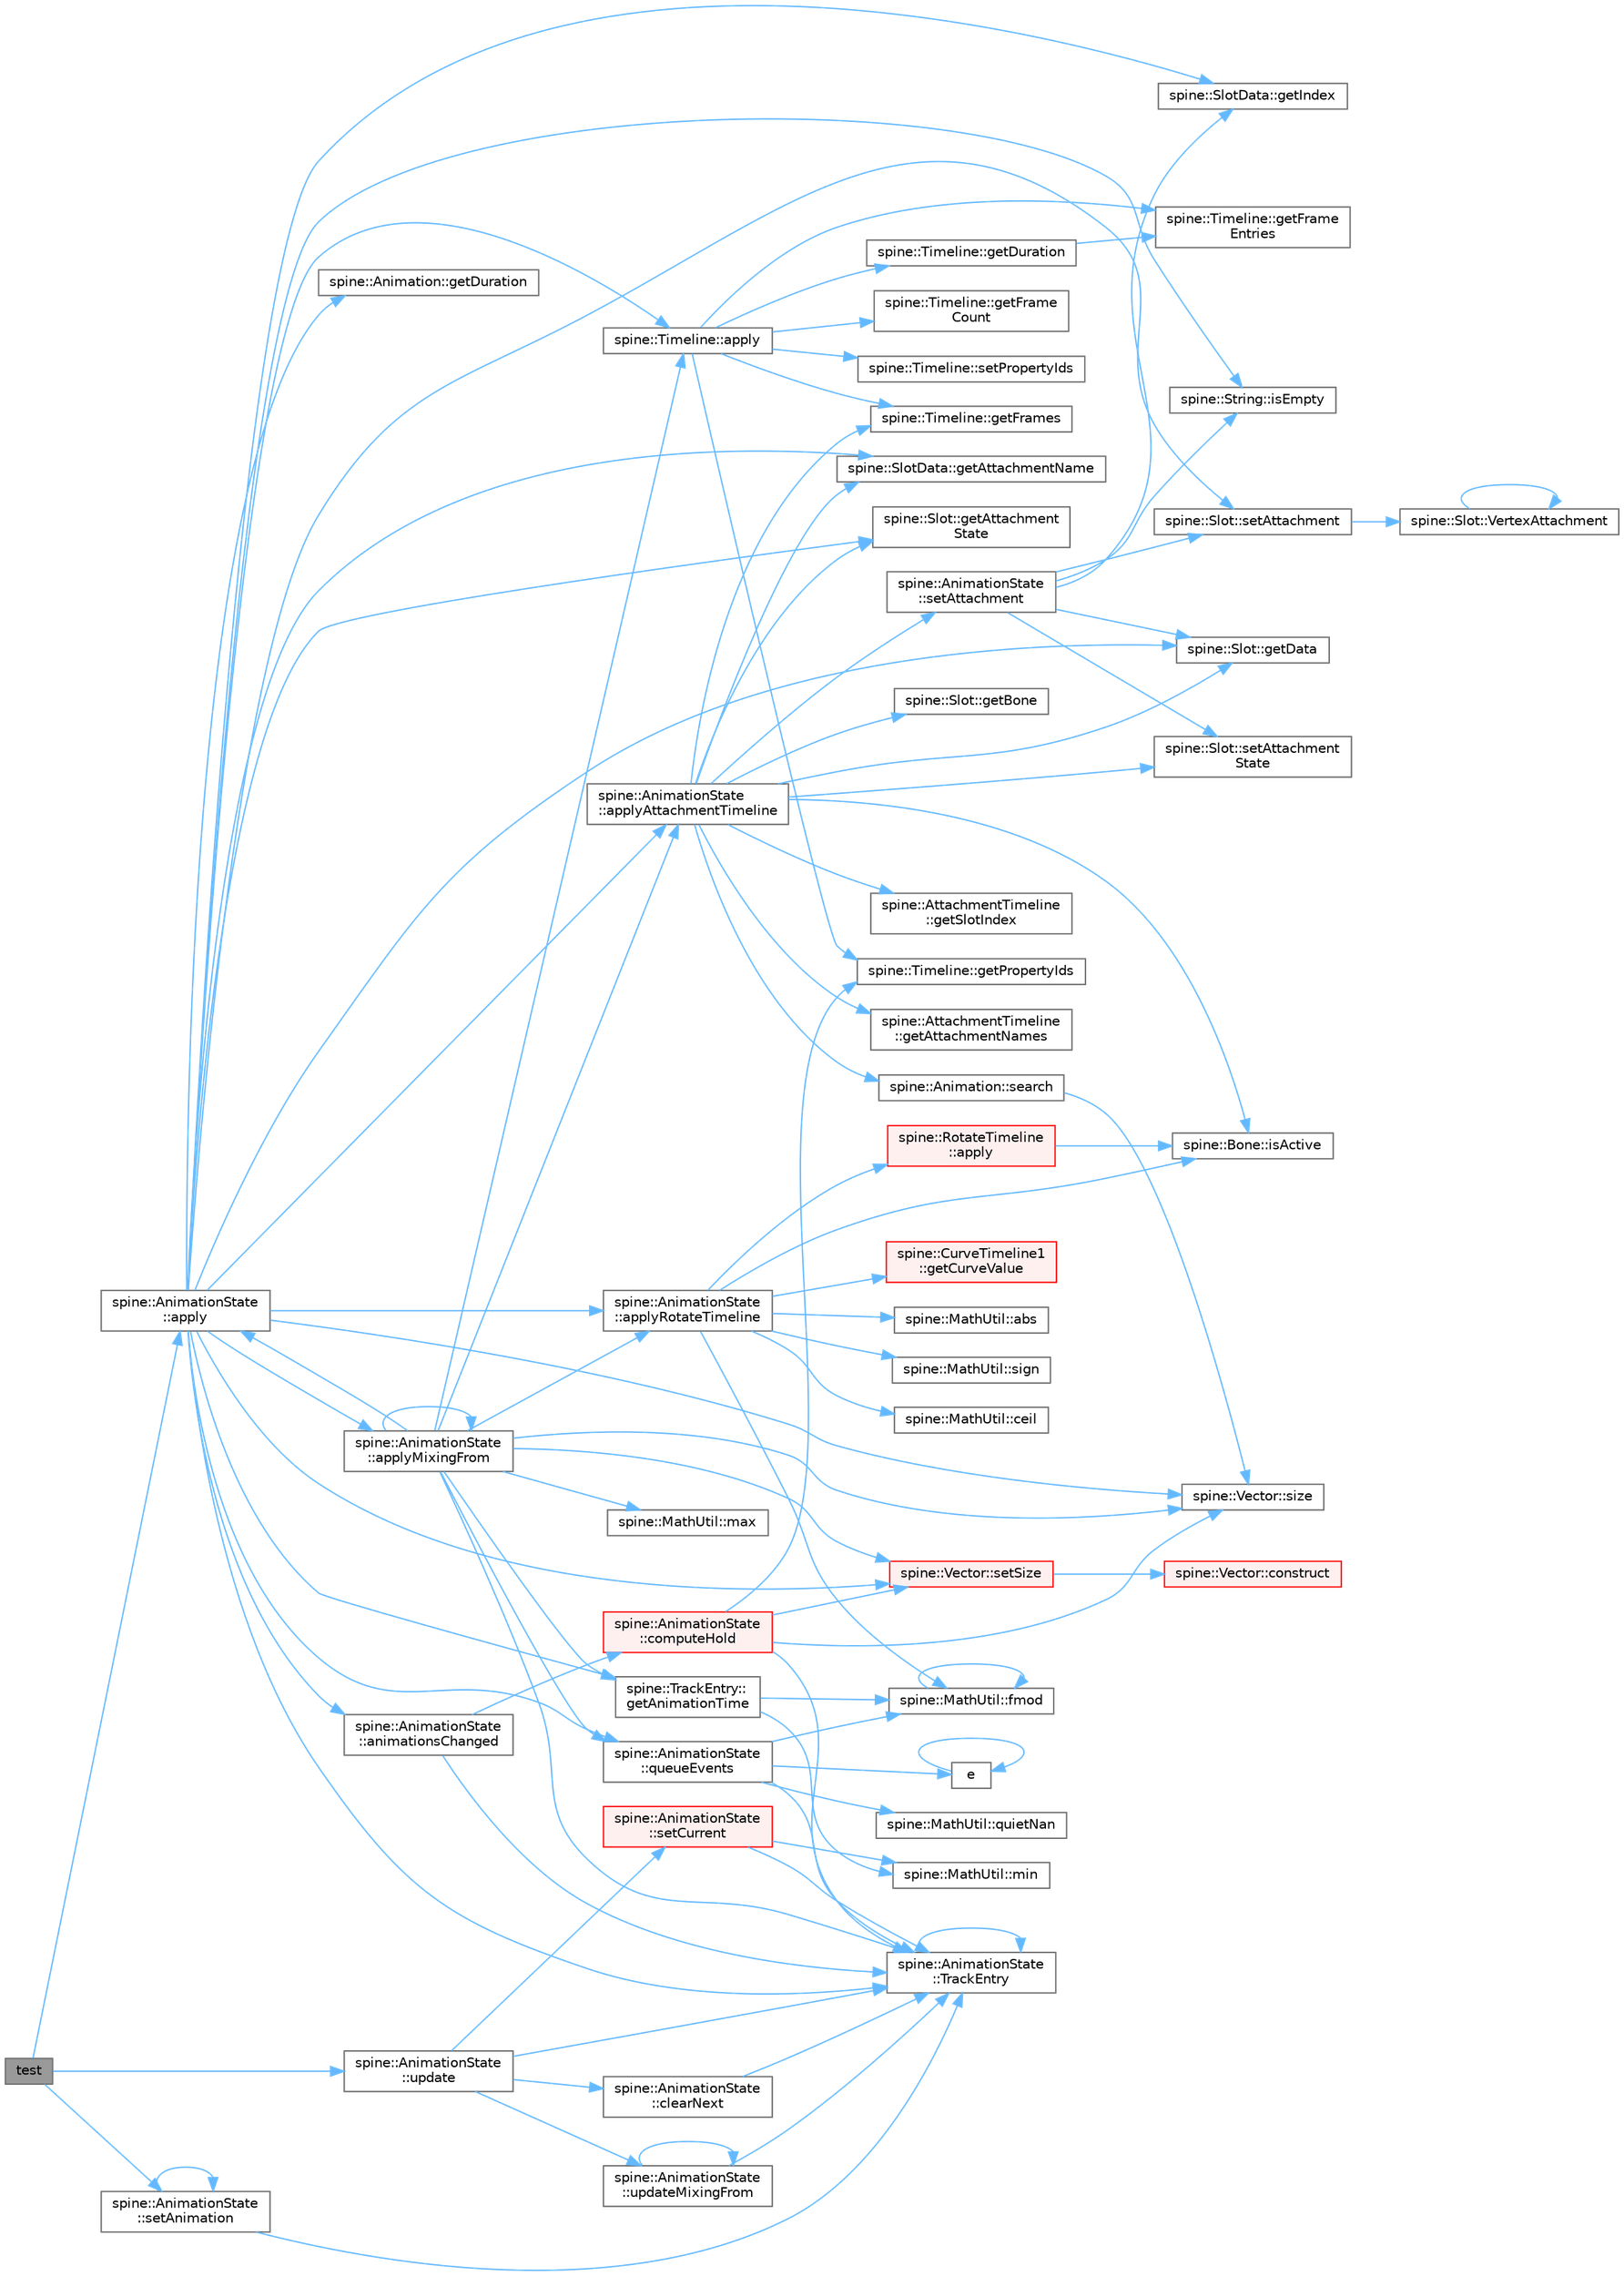digraph "test"
{
 // LATEX_PDF_SIZE
  bgcolor="transparent";
  edge [fontname=Helvetica,fontsize=10,labelfontname=Helvetica,labelfontsize=10];
  node [fontname=Helvetica,fontsize=10,shape=box,height=0.2,width=0.4];
  rankdir="LR";
  Node1 [id="Node000001",label="test",height=0.2,width=0.4,color="gray40", fillcolor="grey60", style="filled", fontcolor="black",tooltip=" "];
  Node1 -> Node2 [id="edge1_Node000001_Node000002",color="steelblue1",style="solid",tooltip=" "];
  Node2 [id="Node000002",label="spine::AnimationState\l::apply",height=0.2,width=0.4,color="grey40", fillcolor="white", style="filled",URL="$classspine_1_1_animation_state.html#a34e25589db2cc6ac78698dc2422e2162",tooltip=" "];
  Node2 -> Node3 [id="edge2_Node000002_Node000003",color="steelblue1",style="solid",tooltip=" "];
  Node3 [id="Node000003",label="spine::AnimationState\l::animationsChanged",height=0.2,width=0.4,color="grey40", fillcolor="white", style="filled",URL="$classspine_1_1_animation_state.html#a23985cc3b676d24b7f07c6e5950ee551",tooltip=" "];
  Node3 -> Node4 [id="edge3_Node000003_Node000004",color="steelblue1",style="solid",tooltip=" "];
  Node4 [id="Node000004",label="spine::AnimationState\l::computeHold",height=0.2,width=0.4,color="red", fillcolor="#FFF0F0", style="filled",URL="$classspine_1_1_animation_state.html#a680aa0b4cc8cef0e033e63cef300089e",tooltip=" "];
  Node4 -> Node5 [id="edge4_Node000004_Node000005",color="steelblue1",style="solid",tooltip=" "];
  Node5 [id="Node000005",label="spine::Timeline::getPropertyIds",height=0.2,width=0.4,color="grey40", fillcolor="white", style="filled",URL="$classspine_1_1_timeline.html#a77b4ca5a7717bd9310c78a574c58d381",tooltip=" "];
  Node4 -> Node8 [id="edge5_Node000004_Node000008",color="steelblue1",style="solid",tooltip=" "];
  Node8 [id="Node000008",label="spine::Vector::setSize",height=0.2,width=0.4,color="red", fillcolor="#FFF0F0", style="filled",URL="$classspine_1_1_vector.html#afc7cd327140907874b8c8b4a7bca689e",tooltip=" "];
  Node8 -> Node9 [id="edge6_Node000008_Node000009",color="steelblue1",style="solid",tooltip=" "];
  Node9 [id="Node000009",label="spine::Vector::construct",height=0.2,width=0.4,color="red", fillcolor="#FFF0F0", style="filled",URL="$classspine_1_1_vector.html#abfde582e65af47f6402e4bbdbd8a342c",tooltip=" "];
  Node4 -> Node7 [id="edge7_Node000004_Node000007",color="steelblue1",style="solid",tooltip=" "];
  Node7 [id="Node000007",label="spine::Vector::size",height=0.2,width=0.4,color="grey40", fillcolor="white", style="filled",URL="$classspine_1_1_vector.html#a9a93bc1e4174a3abf92154b3c1017542",tooltip=" "];
  Node4 -> Node15 [id="edge8_Node000004_Node000015",color="steelblue1",style="solid",tooltip=" "];
  Node15 [id="Node000015",label="spine::AnimationState\l::TrackEntry",height=0.2,width=0.4,color="grey40", fillcolor="white", style="filled",URL="$classspine_1_1_animation_state.html#a3cda65ddcc55f453b76f3718db72cb23",tooltip=" "];
  Node15 -> Node15 [id="edge9_Node000015_Node000015",color="steelblue1",style="solid",tooltip=" "];
  Node3 -> Node15 [id="edge10_Node000003_Node000015",color="steelblue1",style="solid",tooltip=" "];
  Node2 -> Node16 [id="edge11_Node000002_Node000016",color="steelblue1",style="solid",tooltip=" "];
  Node16 [id="Node000016",label="spine::Timeline::apply",height=0.2,width=0.4,color="grey40", fillcolor="white", style="filled",URL="$classspine_1_1_timeline.html#a7e64d576f80918ed8217159cc7d2bbba",tooltip=" "];
  Node16 -> Node17 [id="edge12_Node000016_Node000017",color="steelblue1",style="solid",tooltip=" "];
  Node17 [id="Node000017",label="spine::Timeline::getDuration",height=0.2,width=0.4,color="grey40", fillcolor="white", style="filled",URL="$classspine_1_1_timeline.html#a81895efd624e0c4335cb20a410eb571a",tooltip=" "];
  Node17 -> Node18 [id="edge13_Node000017_Node000018",color="steelblue1",style="solid",tooltip=" "];
  Node18 [id="Node000018",label="spine::Timeline::getFrame\lEntries",height=0.2,width=0.4,color="grey40", fillcolor="white", style="filled",URL="$classspine_1_1_timeline.html#acb16340aac97034b485f66afc1a4a73e",tooltip=" "];
  Node16 -> Node19 [id="edge14_Node000016_Node000019",color="steelblue1",style="solid",tooltip=" "];
  Node19 [id="Node000019",label="spine::Timeline::getFrame\lCount",height=0.2,width=0.4,color="grey40", fillcolor="white", style="filled",URL="$classspine_1_1_timeline.html#a3bfe29beaa7eb4ad121c6fec6666a24e",tooltip=" "];
  Node16 -> Node18 [id="edge15_Node000016_Node000018",color="steelblue1",style="solid",tooltip=" "];
  Node16 -> Node20 [id="edge16_Node000016_Node000020",color="steelblue1",style="solid",tooltip=" "];
  Node20 [id="Node000020",label="spine::Timeline::getFrames",height=0.2,width=0.4,color="grey40", fillcolor="white", style="filled",URL="$classspine_1_1_timeline.html#afa5afdf27a448949fda76f15c2e6fcf1",tooltip=" "];
  Node16 -> Node5 [id="edge17_Node000016_Node000005",color="steelblue1",style="solid",tooltip=" "];
  Node16 -> Node21 [id="edge18_Node000016_Node000021",color="steelblue1",style="solid",tooltip=" "];
  Node21 [id="Node000021",label="spine::Timeline::setPropertyIds",height=0.2,width=0.4,color="grey40", fillcolor="white", style="filled",URL="$classspine_1_1_timeline.html#a59aee150c602818acac0a78e06c5d37d",tooltip=" "];
  Node2 -> Node22 [id="edge19_Node000002_Node000022",color="steelblue1",style="solid",tooltip=" "];
  Node22 [id="Node000022",label="spine::AnimationState\l::applyAttachmentTimeline",height=0.2,width=0.4,color="grey40", fillcolor="white", style="filled",URL="$classspine_1_1_animation_state.html#ae7c5acc3f8460c8fec0333322deb0d2d",tooltip=" "];
  Node22 -> Node23 [id="edge20_Node000022_Node000023",color="steelblue1",style="solid",tooltip=" "];
  Node23 [id="Node000023",label="spine::SlotData::getAttachmentName",height=0.2,width=0.4,color="grey40", fillcolor="white", style="filled",URL="$classspine_1_1_slot_data.html#a0f34af58b2276b9b289ba8dbeb73f8fe",tooltip="May be empty."];
  Node22 -> Node24 [id="edge21_Node000022_Node000024",color="steelblue1",style="solid",tooltip=" "];
  Node24 [id="Node000024",label="spine::AttachmentTimeline\l::getAttachmentNames",height=0.2,width=0.4,color="grey40", fillcolor="white", style="filled",URL="$classspine_1_1_attachment_timeline.html#aef3b62283380b83243b71ae00f26c86e",tooltip=" "];
  Node22 -> Node25 [id="edge22_Node000022_Node000025",color="steelblue1",style="solid",tooltip=" "];
  Node25 [id="Node000025",label="spine::Slot::getAttachment\lState",height=0.2,width=0.4,color="grey40", fillcolor="white", style="filled",URL="$classspine_1_1_slot.html#af63d2293b5f0c9769d3589a7736c55a6",tooltip=" "];
  Node22 -> Node26 [id="edge23_Node000022_Node000026",color="steelblue1",style="solid",tooltip=" "];
  Node26 [id="Node000026",label="spine::Slot::getBone",height=0.2,width=0.4,color="grey40", fillcolor="white", style="filled",URL="$classspine_1_1_slot.html#a70e34507eb281998a242b6466b8465b6",tooltip=" "];
  Node22 -> Node27 [id="edge24_Node000022_Node000027",color="steelblue1",style="solid",tooltip=" "];
  Node27 [id="Node000027",label="spine::Slot::getData",height=0.2,width=0.4,color="grey40", fillcolor="white", style="filled",URL="$classspine_1_1_slot.html#aa40b9c57e081fa331da138ce469ec8a4",tooltip=" "];
  Node22 -> Node20 [id="edge25_Node000022_Node000020",color="steelblue1",style="solid",tooltip=" "];
  Node22 -> Node28 [id="edge26_Node000022_Node000028",color="steelblue1",style="solid",tooltip=" "];
  Node28 [id="Node000028",label="spine::AttachmentTimeline\l::getSlotIndex",height=0.2,width=0.4,color="grey40", fillcolor="white", style="filled",URL="$classspine_1_1_attachment_timeline.html#a54d564b1b5f768dc36fd79db33068f62",tooltip=" "];
  Node22 -> Node29 [id="edge27_Node000022_Node000029",color="steelblue1",style="solid",tooltip=" "];
  Node29 [id="Node000029",label="spine::Bone::isActive",height=0.2,width=0.4,color="grey40", fillcolor="white", style="filled",URL="$classspine_1_1_bone.html#ada704b83037234cd547446faadf8b92b",tooltip=" "];
  Node22 -> Node30 [id="edge28_Node000022_Node000030",color="steelblue1",style="solid",tooltip=" "];
  Node30 [id="Node000030",label="spine::Animation::search",height=0.2,width=0.4,color="grey40", fillcolor="white", style="filled",URL="$classspine_1_1_animation.html#a05498791d851270e9cc4047cf18d7346",tooltip=" "];
  Node30 -> Node7 [id="edge29_Node000030_Node000007",color="steelblue1",style="solid",tooltip=" "];
  Node22 -> Node31 [id="edge30_Node000022_Node000031",color="steelblue1",style="solid",tooltip=" "];
  Node31 [id="Node000031",label="spine::AnimationState\l::setAttachment",height=0.2,width=0.4,color="grey40", fillcolor="white", style="filled",URL="$classspine_1_1_animation_state.html#a63caafdc98162f0c93c9522612829c8f",tooltip=" "];
  Node31 -> Node27 [id="edge31_Node000031_Node000027",color="steelblue1",style="solid",tooltip=" "];
  Node31 -> Node32 [id="edge32_Node000031_Node000032",color="steelblue1",style="solid",tooltip=" "];
  Node32 [id="Node000032",label="spine::SlotData::getIndex",height=0.2,width=0.4,color="grey40", fillcolor="white", style="filled",URL="$classspine_1_1_slot_data.html#a95f7359a40b73da709886c53a6202013",tooltip=" "];
  Node31 -> Node33 [id="edge33_Node000031_Node000033",color="steelblue1",style="solid",tooltip=" "];
  Node33 [id="Node000033",label="spine::String::isEmpty",height=0.2,width=0.4,color="grey40", fillcolor="white", style="filled",URL="$classspine_1_1_string.html#a8f667117a263cb9f536c57c49a52cac7",tooltip=" "];
  Node31 -> Node34 [id="edge34_Node000031_Node000034",color="steelblue1",style="solid",tooltip=" "];
  Node34 [id="Node000034",label="spine::Slot::setAttachment",height=0.2,width=0.4,color="grey40", fillcolor="white", style="filled",URL="$classspine_1_1_slot.html#ad9359f3f2289ed3c013215c40b180c58",tooltip=" "];
  Node34 -> Node35 [id="edge35_Node000034_Node000035",color="steelblue1",style="solid",tooltip=" "];
  Node35 [id="Node000035",label="spine::Slot::VertexAttachment",height=0.2,width=0.4,color="grey40", fillcolor="white", style="filled",URL="$classspine_1_1_slot.html#a4eec6d564571199bb94093daf4fa675c",tooltip=" "];
  Node35 -> Node35 [id="edge36_Node000035_Node000035",color="steelblue1",style="solid",tooltip=" "];
  Node31 -> Node36 [id="edge37_Node000031_Node000036",color="steelblue1",style="solid",tooltip=" "];
  Node36 [id="Node000036",label="spine::Slot::setAttachment\lState",height=0.2,width=0.4,color="grey40", fillcolor="white", style="filled",URL="$classspine_1_1_slot.html#ab108772a947f2283bdd50c493beeeb39",tooltip=" "];
  Node22 -> Node36 [id="edge38_Node000022_Node000036",color="steelblue1",style="solid",tooltip=" "];
  Node2 -> Node37 [id="edge39_Node000002_Node000037",color="steelblue1",style="solid",tooltip=" "];
  Node37 [id="Node000037",label="spine::AnimationState\l::applyMixingFrom",height=0.2,width=0.4,color="grey40", fillcolor="white", style="filled",URL="$classspine_1_1_animation_state.html#af06e46576fa7fa8f58c99117e13aab1b",tooltip=" "];
  Node37 -> Node2 [id="edge40_Node000037_Node000002",color="steelblue1",style="solid",tooltip=" "];
  Node37 -> Node16 [id="edge41_Node000037_Node000016",color="steelblue1",style="solid",tooltip=" "];
  Node37 -> Node22 [id="edge42_Node000037_Node000022",color="steelblue1",style="solid",tooltip=" "];
  Node37 -> Node37 [id="edge43_Node000037_Node000037",color="steelblue1",style="solid",tooltip=" "];
  Node37 -> Node38 [id="edge44_Node000037_Node000038",color="steelblue1",style="solid",tooltip=" "];
  Node38 [id="Node000038",label="spine::AnimationState\l::applyRotateTimeline",height=0.2,width=0.4,color="grey40", fillcolor="white", style="filled",URL="$classspine_1_1_animation_state.html#a2deed39a21fd2893727c0363729279f3",tooltip=" "];
  Node38 -> Node39 [id="edge45_Node000038_Node000039",color="steelblue1",style="solid",tooltip=" "];
  Node39 [id="Node000039",label="spine::MathUtil::abs",height=0.2,width=0.4,color="grey40", fillcolor="white", style="filled",URL="$classspine_1_1_math_util.html#aa46d9fad3cdf39affc75789495376a86",tooltip=" "];
  Node38 -> Node40 [id="edge46_Node000038_Node000040",color="steelblue1",style="solid",tooltip=" "];
  Node40 [id="Node000040",label="spine::RotateTimeline\l::apply",height=0.2,width=0.4,color="red", fillcolor="#FFF0F0", style="filled",URL="$classspine_1_1_rotate_timeline.html#a6b064b34ccf6859dd5a97a6014522bb9",tooltip=" "];
  Node40 -> Node29 [id="edge47_Node000040_Node000029",color="steelblue1",style="solid",tooltip=" "];
  Node38 -> Node45 [id="edge48_Node000038_Node000045",color="steelblue1",style="solid",tooltip=" "];
  Node45 [id="Node000045",label="spine::MathUtil::ceil",height=0.2,width=0.4,color="grey40", fillcolor="white", style="filled",URL="$classspine_1_1_math_util.html#aea6565bc5f6d38004a6ea1a1ab84c575",tooltip=" "];
  Node38 -> Node46 [id="edge49_Node000038_Node000046",color="steelblue1",style="solid",tooltip=" "];
  Node46 [id="Node000046",label="spine::MathUtil::fmod",height=0.2,width=0.4,color="grey40", fillcolor="white", style="filled",URL="$classspine_1_1_math_util.html#a5873682371ab67835b7f0460b6fe4d26",tooltip=" "];
  Node46 -> Node46 [id="edge50_Node000046_Node000046",color="steelblue1",style="solid",tooltip=" "];
  Node38 -> Node43 [id="edge51_Node000038_Node000043",color="steelblue1",style="solid",tooltip=" "];
  Node43 [id="Node000043",label="spine::CurveTimeline1\l::getCurveValue",height=0.2,width=0.4,color="red", fillcolor="#FFF0F0", style="filled",URL="$classspine_1_1_curve_timeline1.html#a651e9b86f1365e211ad120486eaa6b3d",tooltip=" "];
  Node38 -> Node29 [id="edge52_Node000038_Node000029",color="steelblue1",style="solid",tooltip=" "];
  Node38 -> Node47 [id="edge53_Node000038_Node000047",color="steelblue1",style="solid",tooltip=" "];
  Node47 [id="Node000047",label="spine::MathUtil::sign",height=0.2,width=0.4,color="grey40", fillcolor="white", style="filled",URL="$classspine_1_1_math_util.html#aee391f4df38f5717c336aacd7c27873d",tooltip=" "];
  Node37 -> Node48 [id="edge54_Node000037_Node000048",color="steelblue1",style="solid",tooltip=" "];
  Node48 [id="Node000048",label="spine::TrackEntry::\lgetAnimationTime",height=0.2,width=0.4,color="grey40", fillcolor="white", style="filled",URL="$classspine_1_1_track_entry.html#a0d68ba48173e3b902debc59603f0d21e",tooltip=" "];
  Node48 -> Node46 [id="edge55_Node000048_Node000046",color="steelblue1",style="solid",tooltip=" "];
  Node48 -> Node49 [id="edge56_Node000048_Node000049",color="steelblue1",style="solid",tooltip=" "];
  Node49 [id="Node000049",label="spine::MathUtil::min",height=0.2,width=0.4,color="grey40", fillcolor="white", style="filled",URL="$classspine_1_1_math_util.html#a8d421cd4eba0bf83e8585e83655fd417",tooltip=" "];
  Node37 -> Node50 [id="edge57_Node000037_Node000050",color="steelblue1",style="solid",tooltip=" "];
  Node50 [id="Node000050",label="spine::MathUtil::max",height=0.2,width=0.4,color="grey40", fillcolor="white", style="filled",URL="$classspine_1_1_math_util.html#a61ce0db5c69055db5e7002bd927b6c52",tooltip=" "];
  Node37 -> Node51 [id="edge58_Node000037_Node000051",color="steelblue1",style="solid",tooltip=" "];
  Node51 [id="Node000051",label="spine::AnimationState\l::queueEvents",height=0.2,width=0.4,color="grey40", fillcolor="white", style="filled",URL="$classspine_1_1_animation_state.html#a0af548ebd70bba506b52801d80c180f0",tooltip=" "];
  Node51 -> Node52 [id="edge59_Node000051_Node000052",color="steelblue1",style="solid",tooltip=" "];
  Node52 [id="Node000052",label="e",height=0.2,width=0.4,color="grey40", fillcolor="white", style="filled",URL="$_cwise__array__power__array_8cpp.html#a9cb86ff854760bf91a154f2724a9101d",tooltip=" "];
  Node52 -> Node52 [id="edge60_Node000052_Node000052",color="steelblue1",style="solid",tooltip=" "];
  Node51 -> Node46 [id="edge61_Node000051_Node000046",color="steelblue1",style="solid",tooltip=" "];
  Node51 -> Node53 [id="edge62_Node000051_Node000053",color="steelblue1",style="solid",tooltip=" "];
  Node53 [id="Node000053",label="spine::MathUtil::quietNan",height=0.2,width=0.4,color="grey40", fillcolor="white", style="filled",URL="$classspine_1_1_math_util.html#a049440cce7c31a1a8ad2050655f98ec2",tooltip=" "];
  Node51 -> Node15 [id="edge63_Node000051_Node000015",color="steelblue1",style="solid",tooltip=" "];
  Node37 -> Node8 [id="edge64_Node000037_Node000008",color="steelblue1",style="solid",tooltip=" "];
  Node37 -> Node7 [id="edge65_Node000037_Node000007",color="steelblue1",style="solid",tooltip=" "];
  Node37 -> Node15 [id="edge66_Node000037_Node000015",color="steelblue1",style="solid",tooltip=" "];
  Node2 -> Node38 [id="edge67_Node000002_Node000038",color="steelblue1",style="solid",tooltip=" "];
  Node2 -> Node48 [id="edge68_Node000002_Node000048",color="steelblue1",style="solid",tooltip=" "];
  Node2 -> Node23 [id="edge69_Node000002_Node000023",color="steelblue1",style="solid",tooltip=" "];
  Node2 -> Node25 [id="edge70_Node000002_Node000025",color="steelblue1",style="solid",tooltip=" "];
  Node2 -> Node27 [id="edge71_Node000002_Node000027",color="steelblue1",style="solid",tooltip=" "];
  Node2 -> Node54 [id="edge72_Node000002_Node000054",color="steelblue1",style="solid",tooltip=" "];
  Node54 [id="Node000054",label="spine::Animation::getDuration",height=0.2,width=0.4,color="grey40", fillcolor="white", style="filled",URL="$classspine_1_1_animation.html#aa5c61dc5f0a942fbd829e050d7b1891a",tooltip=" "];
  Node2 -> Node32 [id="edge73_Node000002_Node000032",color="steelblue1",style="solid",tooltip=" "];
  Node2 -> Node33 [id="edge74_Node000002_Node000033",color="steelblue1",style="solid",tooltip=" "];
  Node2 -> Node51 [id="edge75_Node000002_Node000051",color="steelblue1",style="solid",tooltip=" "];
  Node2 -> Node34 [id="edge76_Node000002_Node000034",color="steelblue1",style="solid",tooltip=" "];
  Node2 -> Node8 [id="edge77_Node000002_Node000008",color="steelblue1",style="solid",tooltip=" "];
  Node2 -> Node7 [id="edge78_Node000002_Node000007",color="steelblue1",style="solid",tooltip=" "];
  Node2 -> Node15 [id="edge79_Node000002_Node000015",color="steelblue1",style="solid",tooltip=" "];
  Node1 -> Node55 [id="edge80_Node000001_Node000055",color="steelblue1",style="solid",tooltip=" "];
  Node55 [id="Node000055",label="spine::AnimationState\l::setAnimation",height=0.2,width=0.4,color="grey40", fillcolor="white", style="filled",URL="$classspine_1_1_animation_state.html#a7f98b5d9f391631d0dc26d7f4f09e0ec",tooltip="Sets an animation by name. setAnimation(int, Animation, bool)"];
  Node55 -> Node55 [id="edge81_Node000055_Node000055",color="steelblue1",style="solid",tooltip=" "];
  Node55 -> Node15 [id="edge82_Node000055_Node000015",color="steelblue1",style="solid",tooltip=" "];
  Node1 -> Node56 [id="edge83_Node000001_Node000056",color="steelblue1",style="solid",tooltip=" "];
  Node56 [id="Node000056",label="spine::AnimationState\l::update",height=0.2,width=0.4,color="grey40", fillcolor="white", style="filled",URL="$classspine_1_1_animation_state.html#a03f8df4f360262fcaf49f2f158c7bc8d",tooltip=" "];
  Node56 -> Node57 [id="edge84_Node000056_Node000057",color="steelblue1",style="solid",tooltip=" "];
  Node57 [id="Node000057",label="spine::AnimationState\l::clearNext",height=0.2,width=0.4,color="grey40", fillcolor="white", style="filled",URL="$classspine_1_1_animation_state.html#a53612a900321d97eed034a582315a57f",tooltip="Removes the next entry and all entries after it for the specified entry. *‍/"];
  Node57 -> Node15 [id="edge85_Node000057_Node000015",color="steelblue1",style="solid",tooltip=" "];
  Node56 -> Node58 [id="edge86_Node000056_Node000058",color="steelblue1",style="solid",tooltip=" "];
  Node58 [id="Node000058",label="spine::AnimationState\l::setCurrent",height=0.2,width=0.4,color="red", fillcolor="#FFF0F0", style="filled",URL="$classspine_1_1_animation_state.html#a00d19d30d4b8c714ceef3efecd7e2626",tooltip="Sets the active TrackEntry for a given track number."];
  Node58 -> Node49 [id="edge87_Node000058_Node000049",color="steelblue1",style="solid",tooltip=" "];
  Node58 -> Node15 [id="edge88_Node000058_Node000015",color="steelblue1",style="solid",tooltip=" "];
  Node56 -> Node15 [id="edge89_Node000056_Node000015",color="steelblue1",style="solid",tooltip=" "];
  Node56 -> Node62 [id="edge90_Node000056_Node000062",color="steelblue1",style="solid",tooltip=" "];
  Node62 [id="Node000062",label="spine::AnimationState\l::updateMixingFrom",height=0.2,width=0.4,color="grey40", fillcolor="white", style="filled",URL="$classspine_1_1_animation_state.html#a21c2a389af0ae7e71ba6eadd646ef4ac",tooltip="Returns true when all mixing from entries are complete."];
  Node62 -> Node15 [id="edge91_Node000062_Node000015",color="steelblue1",style="solid",tooltip=" "];
  Node62 -> Node62 [id="edge92_Node000062_Node000062",color="steelblue1",style="solid",tooltip=" "];
}

